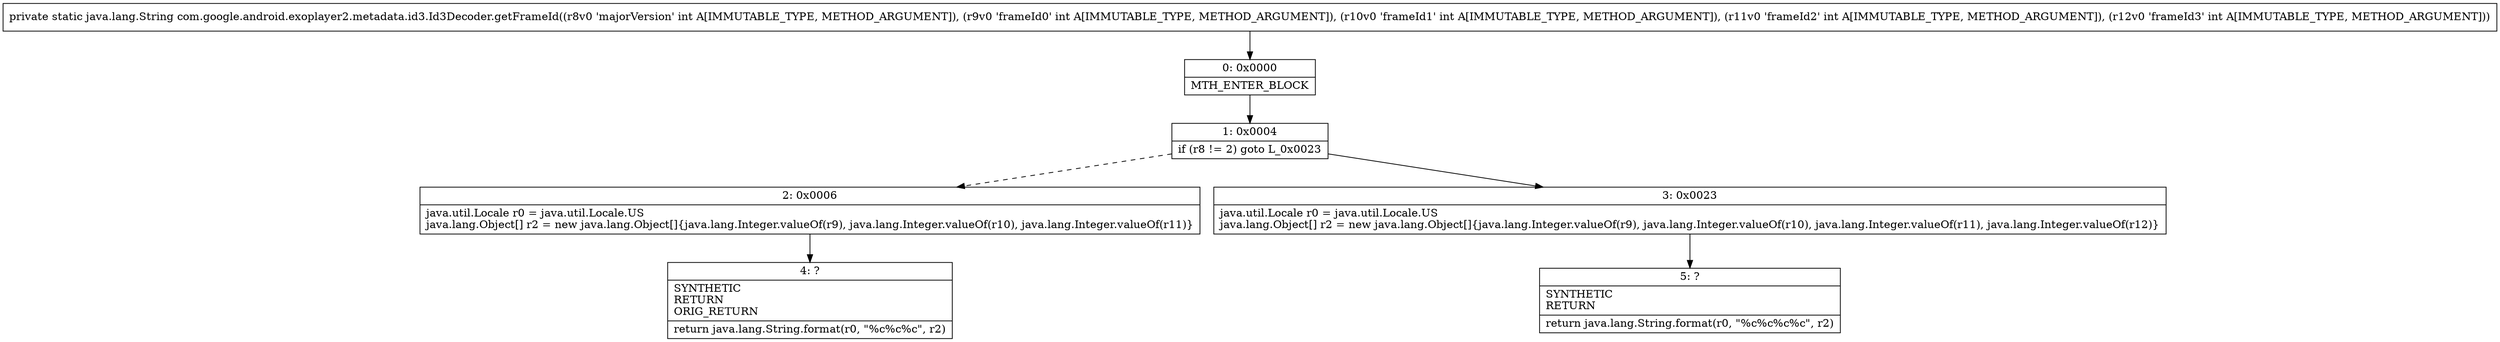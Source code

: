 digraph "CFG forcom.google.android.exoplayer2.metadata.id3.Id3Decoder.getFrameId(IIIII)Ljava\/lang\/String;" {
Node_0 [shape=record,label="{0\:\ 0x0000|MTH_ENTER_BLOCK\l}"];
Node_1 [shape=record,label="{1\:\ 0x0004|if (r8 != 2) goto L_0x0023\l}"];
Node_2 [shape=record,label="{2\:\ 0x0006|java.util.Locale r0 = java.util.Locale.US\ljava.lang.Object[] r2 = new java.lang.Object[]\{java.lang.Integer.valueOf(r9), java.lang.Integer.valueOf(r10), java.lang.Integer.valueOf(r11)\}\l}"];
Node_3 [shape=record,label="{3\:\ 0x0023|java.util.Locale r0 = java.util.Locale.US\ljava.lang.Object[] r2 = new java.lang.Object[]\{java.lang.Integer.valueOf(r9), java.lang.Integer.valueOf(r10), java.lang.Integer.valueOf(r11), java.lang.Integer.valueOf(r12)\}\l}"];
Node_4 [shape=record,label="{4\:\ ?|SYNTHETIC\lRETURN\lORIG_RETURN\l|return java.lang.String.format(r0, \"%c%c%c\", r2)\l}"];
Node_5 [shape=record,label="{5\:\ ?|SYNTHETIC\lRETURN\l|return java.lang.String.format(r0, \"%c%c%c%c\", r2)\l}"];
MethodNode[shape=record,label="{private static java.lang.String com.google.android.exoplayer2.metadata.id3.Id3Decoder.getFrameId((r8v0 'majorVersion' int A[IMMUTABLE_TYPE, METHOD_ARGUMENT]), (r9v0 'frameId0' int A[IMMUTABLE_TYPE, METHOD_ARGUMENT]), (r10v0 'frameId1' int A[IMMUTABLE_TYPE, METHOD_ARGUMENT]), (r11v0 'frameId2' int A[IMMUTABLE_TYPE, METHOD_ARGUMENT]), (r12v0 'frameId3' int A[IMMUTABLE_TYPE, METHOD_ARGUMENT])) }"];
MethodNode -> Node_0;
Node_0 -> Node_1;
Node_1 -> Node_2[style=dashed];
Node_1 -> Node_3;
Node_2 -> Node_4;
Node_3 -> Node_5;
}

